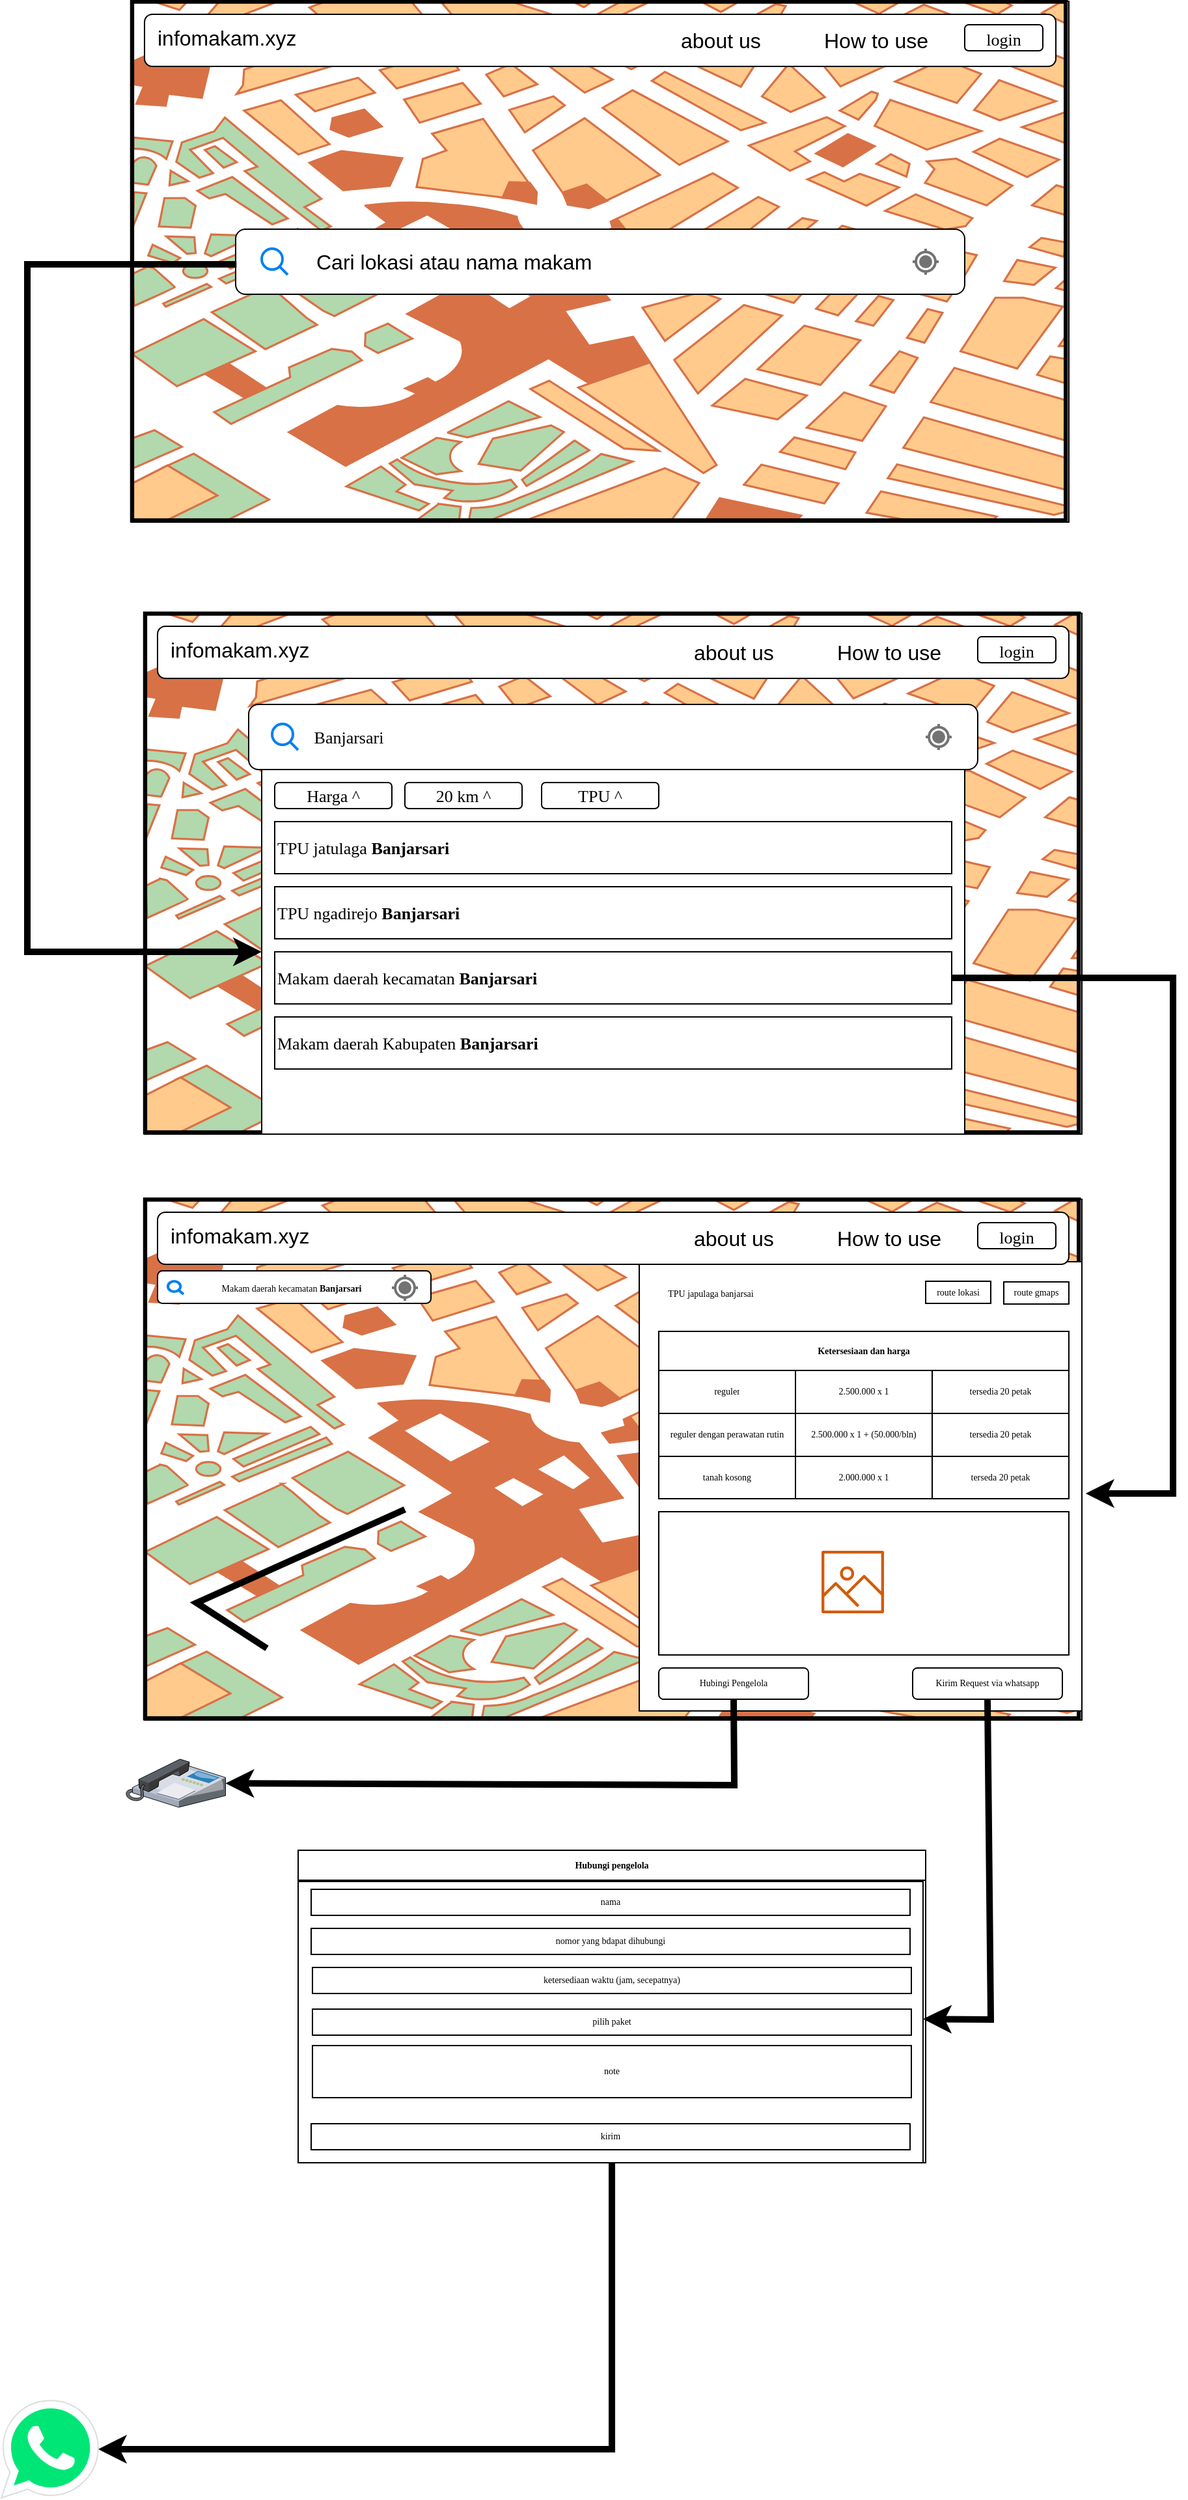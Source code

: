 <mxfile version="20.0.1" type="github">
  <diagram id="twkX-wiHloh2bhLJ1bMH" name="mainpage">
    <mxGraphModel dx="2279" dy="876" grid="1" gridSize="10" guides="1" tooltips="1" connect="1" arrows="1" fold="1" page="1" pageScale="1" pageWidth="850" pageHeight="1100" math="0" shadow="0">
      <root>
        <mxCell id="0" />
        <mxCell id="1" parent="0" />
        <mxCell id="OnwGt_X_7mAQr5yjR0-S-35" value="" style="rounded=0;whiteSpace=wrap;html=1;" vertex="1" parent="1">
          <mxGeometry x="50" y="960" width="720" height="400" as="geometry" />
        </mxCell>
        <mxCell id="OnwGt_X_7mAQr5yjR0-S-36" value="" style="verticalLabelPosition=bottom;shadow=0;dashed=0;align=center;html=1;verticalAlign=top;strokeWidth=1;shape=mxgraph.mockup.misc.map;" vertex="1" parent="1">
          <mxGeometry x="50" y="960" width="720" height="400" as="geometry" />
        </mxCell>
        <mxCell id="OnwGt_X_7mAQr5yjR0-S-59" value="" style="rounded=0;whiteSpace=wrap;html=1;fontFamily=Verdana;fontSize=7;" vertex="1" parent="1">
          <mxGeometry x="430" y="1008" width="340" height="345" as="geometry" />
        </mxCell>
        <mxCell id="OnwGt_X_7mAQr5yjR0-S-1" value="" style="rounded=0;whiteSpace=wrap;html=1;" vertex="1" parent="1">
          <mxGeometry x="40" y="40" width="720" height="400" as="geometry" />
        </mxCell>
        <mxCell id="OnwGt_X_7mAQr5yjR0-S-2" value="" style="verticalLabelPosition=bottom;shadow=0;dashed=0;align=center;html=1;verticalAlign=top;strokeWidth=1;shape=mxgraph.mockup.misc.map;" vertex="1" parent="1">
          <mxGeometry x="40" y="40" width="720" height="400" as="geometry" />
        </mxCell>
        <mxCell id="OnwGt_X_7mAQr5yjR0-S-4" value="" style="rounded=1;whiteSpace=wrap;html=1;" vertex="1" parent="1">
          <mxGeometry x="50" y="50" width="700" height="40" as="geometry" />
        </mxCell>
        <mxCell id="OnwGt_X_7mAQr5yjR0-S-5" value="infomakam.xyz" style="text;html=1;strokeColor=none;fillColor=none;align=left;verticalAlign=middle;whiteSpace=wrap;rounded=0;fontSize=16;" vertex="1" parent="1">
          <mxGeometry x="58" y="55.5" width="110" height="25" as="geometry" />
        </mxCell>
        <mxCell id="OnwGt_X_7mAQr5yjR0-S-6" value="&lt;font style=&quot;font-size: 13px;&quot; face=&quot;Verdana&quot;&gt;login&lt;/font&gt;" style="rounded=1;whiteSpace=wrap;html=1;fontSize=16;" vertex="1" parent="1">
          <mxGeometry x="680" y="58" width="60" height="20" as="geometry" />
        </mxCell>
        <mxCell id="OnwGt_X_7mAQr5yjR0-S-7" value="" style="rounded=1;whiteSpace=wrap;html=1;fontFamily=Verdana;fontSize=13;" vertex="1" parent="1">
          <mxGeometry x="120" y="215" width="560" height="50" as="geometry" />
        </mxCell>
        <mxCell id="OnwGt_X_7mAQr5yjR0-S-8" value="" style="html=1;verticalLabelPosition=bottom;align=center;labelBackgroundColor=#ffffff;verticalAlign=top;strokeWidth=2;strokeColor=#0080F0;shadow=0;dashed=0;shape=mxgraph.ios7.icons.looking_glass;fontFamily=Verdana;fontSize=13;" vertex="1" parent="1">
          <mxGeometry x="140" y="230" width="20" height="20" as="geometry" />
        </mxCell>
        <mxCell id="OnwGt_X_7mAQr5yjR0-S-9" value="How to use" style="text;html=1;strokeColor=none;fillColor=none;align=left;verticalAlign=middle;whiteSpace=wrap;rounded=0;fontSize=16;" vertex="1" parent="1">
          <mxGeometry x="570" y="57.5" width="110" height="25" as="geometry" />
        </mxCell>
        <mxCell id="OnwGt_X_7mAQr5yjR0-S-10" value="about us" style="text;html=1;strokeColor=none;fillColor=none;align=left;verticalAlign=middle;whiteSpace=wrap;rounded=0;fontSize=16;" vertex="1" parent="1">
          <mxGeometry x="460" y="57.5" width="110" height="25" as="geometry" />
        </mxCell>
        <mxCell id="OnwGt_X_7mAQr5yjR0-S-11" value="Cari lokasi atau nama makam" style="text;html=1;strokeColor=none;fillColor=none;align=left;verticalAlign=middle;whiteSpace=wrap;rounded=0;fontSize=16;" vertex="1" parent="1">
          <mxGeometry x="180" y="227.5" width="270" height="25" as="geometry" />
        </mxCell>
        <mxCell id="OnwGt_X_7mAQr5yjR0-S-12" value="" style="rounded=0;whiteSpace=wrap;html=1;" vertex="1" parent="1">
          <mxGeometry x="50" y="510" width="720" height="400" as="geometry" />
        </mxCell>
        <mxCell id="OnwGt_X_7mAQr5yjR0-S-13" value="" style="verticalLabelPosition=bottom;shadow=0;dashed=0;align=center;html=1;verticalAlign=top;strokeWidth=1;shape=mxgraph.mockup.misc.map;" vertex="1" parent="1">
          <mxGeometry x="50" y="510" width="720" height="400" as="geometry" />
        </mxCell>
        <mxCell id="OnwGt_X_7mAQr5yjR0-S-14" value="" style="rounded=1;whiteSpace=wrap;html=1;" vertex="1" parent="1">
          <mxGeometry x="60" y="520" width="700" height="40" as="geometry" />
        </mxCell>
        <mxCell id="OnwGt_X_7mAQr5yjR0-S-15" value="infomakam.xyz" style="text;html=1;strokeColor=none;fillColor=none;align=left;verticalAlign=middle;whiteSpace=wrap;rounded=0;fontSize=16;" vertex="1" parent="1">
          <mxGeometry x="68" y="525.5" width="110" height="25" as="geometry" />
        </mxCell>
        <mxCell id="OnwGt_X_7mAQr5yjR0-S-16" value="&lt;font style=&quot;font-size: 13px;&quot; face=&quot;Verdana&quot;&gt;login&lt;/font&gt;" style="rounded=1;whiteSpace=wrap;html=1;fontSize=16;" vertex="1" parent="1">
          <mxGeometry x="690" y="528" width="60" height="20" as="geometry" />
        </mxCell>
        <mxCell id="OnwGt_X_7mAQr5yjR0-S-17" value="" style="rounded=1;whiteSpace=wrap;html=1;fontFamily=Verdana;fontSize=13;" vertex="1" parent="1">
          <mxGeometry x="130" y="580" width="560" height="50" as="geometry" />
        </mxCell>
        <mxCell id="OnwGt_X_7mAQr5yjR0-S-18" value="" style="html=1;verticalLabelPosition=bottom;align=center;labelBackgroundColor=#ffffff;verticalAlign=top;strokeWidth=2;strokeColor=#0080F0;shadow=0;dashed=0;shape=mxgraph.ios7.icons.looking_glass;fontFamily=Verdana;fontSize=13;" vertex="1" parent="1">
          <mxGeometry x="148" y="595" width="20" height="20" as="geometry" />
        </mxCell>
        <mxCell id="OnwGt_X_7mAQr5yjR0-S-19" value="How to use" style="text;html=1;strokeColor=none;fillColor=none;align=left;verticalAlign=middle;whiteSpace=wrap;rounded=0;fontSize=16;" vertex="1" parent="1">
          <mxGeometry x="580" y="527.5" width="110" height="25" as="geometry" />
        </mxCell>
        <mxCell id="OnwGt_X_7mAQr5yjR0-S-20" value="about us" style="text;html=1;strokeColor=none;fillColor=none;align=left;verticalAlign=middle;whiteSpace=wrap;rounded=0;fontSize=16;" vertex="1" parent="1">
          <mxGeometry x="470" y="527.5" width="110" height="25" as="geometry" />
        </mxCell>
        <mxCell id="OnwGt_X_7mAQr5yjR0-S-22" value="" style="rounded=0;whiteSpace=wrap;html=1;fontFamily=Verdana;fontSize=13;" vertex="1" parent="1">
          <mxGeometry x="140" y="630" width="540" height="280" as="geometry" />
        </mxCell>
        <mxCell id="OnwGt_X_7mAQr5yjR0-S-24" value="Harga ^" style="rounded=1;whiteSpace=wrap;html=1;fontFamily=Verdana;fontSize=13;" vertex="1" parent="1">
          <mxGeometry x="150" y="640" width="90" height="20" as="geometry" />
        </mxCell>
        <mxCell id="OnwGt_X_7mAQr5yjR0-S-25" value="20 km ^" style="rounded=1;whiteSpace=wrap;html=1;fontFamily=Verdana;fontSize=13;" vertex="1" parent="1">
          <mxGeometry x="250" y="640" width="90" height="20" as="geometry" />
        </mxCell>
        <mxCell id="OnwGt_X_7mAQr5yjR0-S-27" value="" style="dashed=0;aspect=fixed;verticalLabelPosition=bottom;verticalAlign=top;align=center;shape=mxgraph.gmdl.gps;strokeColor=#737373;fillColor=#737373;shadow=0;strokeWidth=2;sketch=0;fontFamily=Verdana;fontSize=13;" vertex="1" parent="1">
          <mxGeometry x="640" y="230" width="20" height="20" as="geometry" />
        </mxCell>
        <mxCell id="OnwGt_X_7mAQr5yjR0-S-28" value="" style="dashed=0;aspect=fixed;verticalLabelPosition=bottom;verticalAlign=top;align=center;shape=mxgraph.gmdl.gps;strokeColor=#737373;fillColor=#737373;shadow=0;strokeWidth=2;sketch=0;fontFamily=Verdana;fontSize=13;" vertex="1" parent="1">
          <mxGeometry x="650" y="595" width="20" height="20" as="geometry" />
        </mxCell>
        <mxCell id="OnwGt_X_7mAQr5yjR0-S-29" value="TPU jatulaga &lt;b&gt;Banjarsari&lt;/b&gt;" style="rounded=0;whiteSpace=wrap;html=1;fontFamily=Verdana;fontSize=13;align=left;" vertex="1" parent="1">
          <mxGeometry x="150" y="670" width="520" height="40" as="geometry" />
        </mxCell>
        <mxCell id="OnwGt_X_7mAQr5yjR0-S-30" value="TPU ^" style="rounded=1;whiteSpace=wrap;html=1;fontFamily=Verdana;fontSize=13;" vertex="1" parent="1">
          <mxGeometry x="355" y="640" width="90" height="20" as="geometry" />
        </mxCell>
        <mxCell id="OnwGt_X_7mAQr5yjR0-S-31" value="Banjarsari" style="text;html=1;strokeColor=none;fillColor=none;align=center;verticalAlign=middle;whiteSpace=wrap;rounded=0;fontFamily=Verdana;fontSize=13;" vertex="1" parent="1">
          <mxGeometry x="177" y="590" width="60" height="30" as="geometry" />
        </mxCell>
        <mxCell id="OnwGt_X_7mAQr5yjR0-S-32" value="TPU ngadirejo &lt;b&gt;Banjarsari&lt;/b&gt;" style="rounded=0;whiteSpace=wrap;html=1;fontFamily=Verdana;fontSize=13;align=left;" vertex="1" parent="1">
          <mxGeometry x="150" y="720" width="520" height="40" as="geometry" />
        </mxCell>
        <mxCell id="OnwGt_X_7mAQr5yjR0-S-33" value="Makam daerah kecamatan &lt;b&gt;Banjarsari&lt;/b&gt;" style="rounded=0;whiteSpace=wrap;html=1;fontFamily=Verdana;fontSize=13;align=left;" vertex="1" parent="1">
          <mxGeometry x="150" y="770" width="520" height="40" as="geometry" />
        </mxCell>
        <mxCell id="OnwGt_X_7mAQr5yjR0-S-34" value="Makam daerah Kabupaten&amp;nbsp;&lt;b&gt;Banjarsari&lt;/b&gt;" style="rounded=0;whiteSpace=wrap;html=1;fontFamily=Verdana;fontSize=13;align=left;" vertex="1" parent="1">
          <mxGeometry x="150" y="820" width="520" height="40" as="geometry" />
        </mxCell>
        <mxCell id="OnwGt_X_7mAQr5yjR0-S-37" value="" style="rounded=1;whiteSpace=wrap;html=1;" vertex="1" parent="1">
          <mxGeometry x="60" y="970" width="700" height="40" as="geometry" />
        </mxCell>
        <mxCell id="OnwGt_X_7mAQr5yjR0-S-38" value="infomakam.xyz" style="text;html=1;strokeColor=none;fillColor=none;align=left;verticalAlign=middle;whiteSpace=wrap;rounded=0;fontSize=16;" vertex="1" parent="1">
          <mxGeometry x="68" y="975.5" width="110" height="25" as="geometry" />
        </mxCell>
        <mxCell id="OnwGt_X_7mAQr5yjR0-S-39" value="&lt;font style=&quot;font-size: 13px;&quot; face=&quot;Verdana&quot;&gt;login&lt;/font&gt;" style="rounded=1;whiteSpace=wrap;html=1;fontSize=16;" vertex="1" parent="1">
          <mxGeometry x="690" y="978" width="60" height="20" as="geometry" />
        </mxCell>
        <mxCell id="OnwGt_X_7mAQr5yjR0-S-40" value="" style="rounded=1;whiteSpace=wrap;html=1;fontFamily=Verdana;fontSize=13;" vertex="1" parent="1">
          <mxGeometry x="60" y="1015" width="210" height="25" as="geometry" />
        </mxCell>
        <mxCell id="OnwGt_X_7mAQr5yjR0-S-41" value="" style="html=1;verticalLabelPosition=bottom;align=center;labelBackgroundColor=#ffffff;verticalAlign=top;strokeWidth=2;strokeColor=#0080F0;shadow=0;dashed=0;shape=mxgraph.ios7.icons.looking_glass;fontFamily=Verdana;fontSize=13;" vertex="1" parent="1">
          <mxGeometry x="68" y="1023" width="12" height="10" as="geometry" />
        </mxCell>
        <mxCell id="OnwGt_X_7mAQr5yjR0-S-42" value="How to use" style="text;html=1;strokeColor=none;fillColor=none;align=left;verticalAlign=middle;whiteSpace=wrap;rounded=0;fontSize=16;" vertex="1" parent="1">
          <mxGeometry x="580" y="977.5" width="110" height="25" as="geometry" />
        </mxCell>
        <mxCell id="OnwGt_X_7mAQr5yjR0-S-43" value="about us" style="text;html=1;strokeColor=none;fillColor=none;align=left;verticalAlign=middle;whiteSpace=wrap;rounded=0;fontSize=16;" vertex="1" parent="1">
          <mxGeometry x="470" y="977.5" width="110" height="25" as="geometry" />
        </mxCell>
        <mxCell id="OnwGt_X_7mAQr5yjR0-S-47" value="" style="dashed=0;aspect=fixed;verticalLabelPosition=bottom;verticalAlign=top;align=center;shape=mxgraph.gmdl.gps;strokeColor=#737373;fillColor=#737373;shadow=0;strokeWidth=2;sketch=0;fontFamily=Verdana;fontSize=13;" vertex="1" parent="1">
          <mxGeometry x="240" y="1018" width="20" height="20" as="geometry" />
        </mxCell>
        <mxCell id="OnwGt_X_7mAQr5yjR0-S-50" value="&lt;font style=&quot;font-size: 7px;&quot;&gt;&lt;span style=&quot;text-align: left;&quot;&gt;Makam daerah kecamatan&amp;nbsp;&lt;/span&gt;&lt;b style=&quot;text-align: left;&quot;&gt;Banjarsari&lt;/b&gt;&lt;/font&gt;" style="text;html=1;strokeColor=none;fillColor=none;align=center;verticalAlign=middle;whiteSpace=wrap;rounded=0;fontFamily=Verdana;fontSize=13;" vertex="1" parent="1">
          <mxGeometry x="87" y="1010.5" width="152" height="30" as="geometry" />
        </mxCell>
        <mxCell id="OnwGt_X_7mAQr5yjR0-S-54" value="" style="shape=image;html=1;verticalAlign=top;verticalLabelPosition=bottom;labelBackgroundColor=#ffffff;imageAspect=0;aspect=fixed;image=https://cdn3.iconfinder.com/data/icons/internet-and-web-4/78/internt_web_technology-08-128.png;fontFamily=Verdana;fontSize=7;" vertex="1" parent="1">
          <mxGeometry x="200" y="1100" width="28" height="28" as="geometry" />
        </mxCell>
        <mxCell id="OnwGt_X_7mAQr5yjR0-S-57" value="" style="shape=image;html=1;verticalAlign=top;verticalLabelPosition=bottom;labelBackgroundColor=#ffffff;imageAspect=0;aspect=fixed;image=https://cdn3.iconfinder.com/data/icons/internet-and-web-4/78/internt_web_technology-08-128.png;fontFamily=Verdana;fontSize=7;" vertex="1" parent="1">
          <mxGeometry x="144" y="1300" width="28" height="28" as="geometry" />
        </mxCell>
        <mxCell id="OnwGt_X_7mAQr5yjR0-S-58" value="" style="shape=image;html=1;verticalAlign=top;verticalLabelPosition=bottom;labelBackgroundColor=#ffffff;imageAspect=0;aspect=fixed;image=https://cdn4.iconfinder.com/data/icons/essentials-74/24/025_-_Location-128.png;fontFamily=Verdana;fontSize=7;" vertex="1" parent="1">
          <mxGeometry x="250" y="1163.5" width="48" height="48" as="geometry" />
        </mxCell>
        <mxCell id="OnwGt_X_7mAQr5yjR0-S-60" value="TPU japulaga banjarsai" style="text;html=1;strokeColor=none;fillColor=none;align=center;verticalAlign=middle;whiteSpace=wrap;rounded=0;fontFamily=Verdana;fontSize=7;" vertex="1" parent="1">
          <mxGeometry x="430" y="1018" width="110" height="30" as="geometry" />
        </mxCell>
        <mxCell id="OnwGt_X_7mAQr5yjR0-S-61" value="route lokasi" style="rounded=0;whiteSpace=wrap;html=1;fontFamily=Verdana;fontSize=7;" vertex="1" parent="1">
          <mxGeometry x="650" y="1023" width="50" height="17" as="geometry" />
        </mxCell>
        <mxCell id="OnwGt_X_7mAQr5yjR0-S-62" value="route gmaps" style="rounded=0;whiteSpace=wrap;html=1;fontFamily=Verdana;fontSize=7;" vertex="1" parent="1">
          <mxGeometry x="710" y="1023.5" width="50" height="17" as="geometry" />
        </mxCell>
        <mxCell id="OnwGt_X_7mAQr5yjR0-S-63" value="Ketersesiaan dan harga" style="shape=table;startSize=30;container=1;collapsible=0;childLayout=tableLayout;fontStyle=1;align=center;fontFamily=Verdana;fontSize=7;" vertex="1" parent="1">
          <mxGeometry x="445" y="1061.5" width="315" height="128.5" as="geometry" />
        </mxCell>
        <mxCell id="OnwGt_X_7mAQr5yjR0-S-64" value="" style="shape=tableRow;horizontal=0;startSize=0;swimlaneHead=0;swimlaneBody=0;top=0;left=0;bottom=0;right=0;collapsible=0;dropTarget=0;fillColor=none;points=[[0,0.5],[1,0.5]];portConstraint=eastwest;fontFamily=Verdana;fontSize=7;" vertex="1" parent="OnwGt_X_7mAQr5yjR0-S-63">
          <mxGeometry y="30" width="315" height="33" as="geometry" />
        </mxCell>
        <mxCell id="OnwGt_X_7mAQr5yjR0-S-65" value="reguler" style="shape=partialRectangle;html=1;whiteSpace=wrap;connectable=0;fillColor=none;top=0;left=0;bottom=0;right=0;overflow=hidden;fontFamily=Verdana;fontSize=7;" vertex="1" parent="OnwGt_X_7mAQr5yjR0-S-64">
          <mxGeometry width="105" height="33" as="geometry">
            <mxRectangle width="105" height="33" as="alternateBounds" />
          </mxGeometry>
        </mxCell>
        <mxCell id="OnwGt_X_7mAQr5yjR0-S-66" value="2.500.000 x 1" style="shape=partialRectangle;html=1;whiteSpace=wrap;connectable=0;fillColor=none;top=0;left=0;bottom=0;right=0;overflow=hidden;fontFamily=Verdana;fontSize=7;" vertex="1" parent="OnwGt_X_7mAQr5yjR0-S-64">
          <mxGeometry x="105" width="105" height="33" as="geometry">
            <mxRectangle width="105" height="33" as="alternateBounds" />
          </mxGeometry>
        </mxCell>
        <mxCell id="OnwGt_X_7mAQr5yjR0-S-67" value="tersedia 20 petak" style="shape=partialRectangle;html=1;whiteSpace=wrap;connectable=0;fillColor=none;top=0;left=0;bottom=0;right=0;overflow=hidden;fontFamily=Verdana;fontSize=7;" vertex="1" parent="OnwGt_X_7mAQr5yjR0-S-64">
          <mxGeometry x="210" width="105" height="33" as="geometry">
            <mxRectangle width="105" height="33" as="alternateBounds" />
          </mxGeometry>
        </mxCell>
        <mxCell id="OnwGt_X_7mAQr5yjR0-S-68" value="" style="shape=tableRow;horizontal=0;startSize=0;swimlaneHead=0;swimlaneBody=0;top=0;left=0;bottom=0;right=0;collapsible=0;dropTarget=0;fillColor=none;points=[[0,0.5],[1,0.5]];portConstraint=eastwest;fontFamily=Verdana;fontSize=7;" vertex="1" parent="OnwGt_X_7mAQr5yjR0-S-63">
          <mxGeometry y="63" width="315" height="33" as="geometry" />
        </mxCell>
        <mxCell id="OnwGt_X_7mAQr5yjR0-S-69" value="reguler dengan perawatan rutin" style="shape=partialRectangle;html=1;whiteSpace=wrap;connectable=0;fillColor=none;top=0;left=0;bottom=0;right=0;overflow=hidden;fontFamily=Verdana;fontSize=7;" vertex="1" parent="OnwGt_X_7mAQr5yjR0-S-68">
          <mxGeometry width="105" height="33" as="geometry">
            <mxRectangle width="105" height="33" as="alternateBounds" />
          </mxGeometry>
        </mxCell>
        <mxCell id="OnwGt_X_7mAQr5yjR0-S-70" value="2.500.000 x 1 + (50.000/bln)" style="shape=partialRectangle;html=1;whiteSpace=wrap;connectable=0;fillColor=none;top=0;left=0;bottom=0;right=0;overflow=hidden;fontFamily=Verdana;fontSize=7;" vertex="1" parent="OnwGt_X_7mAQr5yjR0-S-68">
          <mxGeometry x="105" width="105" height="33" as="geometry">
            <mxRectangle width="105" height="33" as="alternateBounds" />
          </mxGeometry>
        </mxCell>
        <mxCell id="OnwGt_X_7mAQr5yjR0-S-71" value="tersedia 20 petak" style="shape=partialRectangle;html=1;whiteSpace=wrap;connectable=0;fillColor=none;top=0;left=0;bottom=0;right=0;overflow=hidden;fontFamily=Verdana;fontSize=7;" vertex="1" parent="OnwGt_X_7mAQr5yjR0-S-68">
          <mxGeometry x="210" width="105" height="33" as="geometry">
            <mxRectangle width="105" height="33" as="alternateBounds" />
          </mxGeometry>
        </mxCell>
        <mxCell id="OnwGt_X_7mAQr5yjR0-S-72" value="" style="shape=tableRow;horizontal=0;startSize=0;swimlaneHead=0;swimlaneBody=0;top=0;left=0;bottom=0;right=0;collapsible=0;dropTarget=0;fillColor=none;points=[[0,0.5],[1,0.5]];portConstraint=eastwest;fontFamily=Verdana;fontSize=7;" vertex="1" parent="OnwGt_X_7mAQr5yjR0-S-63">
          <mxGeometry y="96" width="315" height="33" as="geometry" />
        </mxCell>
        <mxCell id="OnwGt_X_7mAQr5yjR0-S-73" value="tanah kosong" style="shape=partialRectangle;html=1;whiteSpace=wrap;connectable=0;fillColor=none;top=0;left=0;bottom=0;right=0;overflow=hidden;fontFamily=Verdana;fontSize=7;" vertex="1" parent="OnwGt_X_7mAQr5yjR0-S-72">
          <mxGeometry width="105" height="33" as="geometry">
            <mxRectangle width="105" height="33" as="alternateBounds" />
          </mxGeometry>
        </mxCell>
        <mxCell id="OnwGt_X_7mAQr5yjR0-S-74" value="2.000.000 x 1" style="shape=partialRectangle;html=1;whiteSpace=wrap;connectable=0;fillColor=none;top=0;left=0;bottom=0;right=0;overflow=hidden;fontFamily=Verdana;fontSize=7;" vertex="1" parent="OnwGt_X_7mAQr5yjR0-S-72">
          <mxGeometry x="105" width="105" height="33" as="geometry">
            <mxRectangle width="105" height="33" as="alternateBounds" />
          </mxGeometry>
        </mxCell>
        <mxCell id="OnwGt_X_7mAQr5yjR0-S-75" value="terseda 20 petak" style="shape=partialRectangle;html=1;whiteSpace=wrap;connectable=0;fillColor=none;top=0;left=0;bottom=0;right=0;overflow=hidden;fontFamily=Verdana;fontSize=7;" vertex="1" parent="OnwGt_X_7mAQr5yjR0-S-72">
          <mxGeometry x="210" width="105" height="33" as="geometry">
            <mxRectangle width="105" height="33" as="alternateBounds" />
          </mxGeometry>
        </mxCell>
        <mxCell id="OnwGt_X_7mAQr5yjR0-S-76" value="" style="rounded=0;whiteSpace=wrap;html=1;fontFamily=Verdana;fontSize=7;" vertex="1" parent="1">
          <mxGeometry x="445" y="1200" width="315" height="110" as="geometry" />
        </mxCell>
        <mxCell id="OnwGt_X_7mAQr5yjR0-S-77" value="" style="sketch=0;outlineConnect=0;fontColor=#232F3E;gradientColor=none;fillColor=#D45B07;strokeColor=none;dashed=0;verticalLabelPosition=bottom;verticalAlign=top;align=center;html=1;fontSize=12;fontStyle=0;aspect=fixed;pointerEvents=1;shape=mxgraph.aws4.container_registry_image;fontFamily=Verdana;" vertex="1" parent="1">
          <mxGeometry x="570" y="1230" width="48" height="48" as="geometry" />
        </mxCell>
        <mxCell id="OnwGt_X_7mAQr5yjR0-S-78" value="Hubingi Pengelola" style="rounded=1;whiteSpace=wrap;html=1;fontFamily=Verdana;fontSize=7;" vertex="1" parent="1">
          <mxGeometry x="445" y="1320" width="115" height="24" as="geometry" />
        </mxCell>
        <mxCell id="OnwGt_X_7mAQr5yjR0-S-79" value="" style="endArrow=classic;html=1;rounded=0;fontFamily=Verdana;fontSize=7;entryX=0;entryY=0.5;entryDx=0;entryDy=0;exitX=0.112;exitY=0.505;exitDx=0;exitDy=0;exitPerimeter=0;strokeWidth=5;" edge="1" parent="1" source="OnwGt_X_7mAQr5yjR0-S-2" target="OnwGt_X_7mAQr5yjR0-S-22">
          <mxGeometry width="50" height="50" relative="1" as="geometry">
            <mxPoint x="430" y="590" as="sourcePoint" />
            <mxPoint x="480" y="540" as="targetPoint" />
            <Array as="points">
              <mxPoint x="-40" y="242" />
              <mxPoint x="-40" y="770" />
            </Array>
          </mxGeometry>
        </mxCell>
        <mxCell id="OnwGt_X_7mAQr5yjR0-S-80" value="" style="endArrow=classic;html=1;rounded=0;fontFamily=Verdana;fontSize=7;strokeWidth=5;entryX=1.004;entryY=0.565;entryDx=0;entryDy=0;entryPerimeter=0;exitX=1;exitY=0.5;exitDx=0;exitDy=0;" edge="1" parent="1" source="OnwGt_X_7mAQr5yjR0-S-33" target="OnwGt_X_7mAQr5yjR0-S-36">
          <mxGeometry width="50" height="50" relative="1" as="geometry">
            <mxPoint x="430" y="1050" as="sourcePoint" />
            <mxPoint x="480" y="1000" as="targetPoint" />
            <Array as="points">
              <mxPoint x="840" y="790" />
              <mxPoint x="840" y="1186" />
            </Array>
          </mxGeometry>
        </mxCell>
        <mxCell id="OnwGt_X_7mAQr5yjR0-S-81" value="" style="endArrow=none;html=1;rounded=0;fontFamily=Verdana;fontSize=7;strokeWidth=5;" edge="1" parent="1" source="OnwGt_X_7mAQr5yjR0-S-57" target="OnwGt_X_7mAQr5yjR0-S-58">
          <mxGeometry width="50" height="50" relative="1" as="geometry">
            <mxPoint x="390" y="1290" as="sourcePoint" />
            <mxPoint x="440" y="1240" as="targetPoint" />
            <Array as="points">
              <mxPoint x="90" y="1270" />
            </Array>
          </mxGeometry>
        </mxCell>
        <mxCell id="OnwGt_X_7mAQr5yjR0-S-82" value="Hubungi pengelola" style="swimlane;fontFamily=Verdana;fontSize=7;" vertex="1" parent="1">
          <mxGeometry x="168" y="1460" width="482" height="240" as="geometry" />
        </mxCell>
        <mxCell id="OnwGt_X_7mAQr5yjR0-S-83" value="" style="rounded=0;whiteSpace=wrap;html=1;fontFamily=Verdana;fontSize=7;" vertex="1" parent="OnwGt_X_7mAQr5yjR0-S-82">
          <mxGeometry y="24" width="480" height="216" as="geometry" />
        </mxCell>
        <mxCell id="OnwGt_X_7mAQr5yjR0-S-86" value="nama" style="rounded=0;whiteSpace=wrap;html=1;fontFamily=Verdana;fontSize=7;" vertex="1" parent="OnwGt_X_7mAQr5yjR0-S-82">
          <mxGeometry x="10" y="30" width="460" height="20" as="geometry" />
        </mxCell>
        <mxCell id="OnwGt_X_7mAQr5yjR0-S-87" value="nomor yang bdapat dihubungi" style="rounded=0;whiteSpace=wrap;html=1;fontFamily=Verdana;fontSize=7;" vertex="1" parent="OnwGt_X_7mAQr5yjR0-S-82">
          <mxGeometry x="10" y="60" width="460" height="20" as="geometry" />
        </mxCell>
        <mxCell id="OnwGt_X_7mAQr5yjR0-S-88" value="ketersediaan waktu (jam, secepatnya)" style="rounded=0;whiteSpace=wrap;html=1;fontFamily=Verdana;fontSize=7;" vertex="1" parent="OnwGt_X_7mAQr5yjR0-S-82">
          <mxGeometry x="11" y="90" width="460" height="20" as="geometry" />
        </mxCell>
        <mxCell id="OnwGt_X_7mAQr5yjR0-S-89" value="pilih paket" style="rounded=0;whiteSpace=wrap;html=1;fontFamily=Verdana;fontSize=7;" vertex="1" parent="OnwGt_X_7mAQr5yjR0-S-82">
          <mxGeometry x="11" y="122" width="460" height="20" as="geometry" />
        </mxCell>
        <mxCell id="OnwGt_X_7mAQr5yjR0-S-90" value="kirim" style="rounded=0;whiteSpace=wrap;html=1;fontFamily=Verdana;fontSize=7;" vertex="1" parent="OnwGt_X_7mAQr5yjR0-S-82">
          <mxGeometry x="10" y="210" width="460" height="20" as="geometry" />
        </mxCell>
        <mxCell id="OnwGt_X_7mAQr5yjR0-S-91" value="note" style="rounded=0;whiteSpace=wrap;html=1;fontFamily=Verdana;fontSize=7;" vertex="1" parent="OnwGt_X_7mAQr5yjR0-S-82">
          <mxGeometry x="11" y="150" width="460" height="40" as="geometry" />
        </mxCell>
        <mxCell id="OnwGt_X_7mAQr5yjR0-S-84" value="Kirim Request via whatsapp" style="rounded=1;whiteSpace=wrap;html=1;fontFamily=Verdana;fontSize=7;" vertex="1" parent="1">
          <mxGeometry x="640" y="1320" width="115" height="24" as="geometry" />
        </mxCell>
        <mxCell id="OnwGt_X_7mAQr5yjR0-S-85" value="" style="endArrow=classic;html=1;rounded=0;fontFamily=Verdana;fontSize=7;strokeWidth=5;exitX=0.5;exitY=1;exitDx=0;exitDy=0;entryX=1;entryY=0.489;entryDx=0;entryDy=0;entryPerimeter=0;" edge="1" parent="1" source="OnwGt_X_7mAQr5yjR0-S-84" target="OnwGt_X_7mAQr5yjR0-S-83">
          <mxGeometry width="50" height="50" relative="1" as="geometry">
            <mxPoint x="470" y="1560" as="sourcePoint" />
            <mxPoint x="520" y="1510" as="targetPoint" />
            <Array as="points">
              <mxPoint x="700" y="1590" />
            </Array>
          </mxGeometry>
        </mxCell>
        <mxCell id="OnwGt_X_7mAQr5yjR0-S-92" value="" style="endArrow=classic;html=1;rounded=0;fontFamily=Verdana;fontSize=7;strokeWidth=5;exitX=0.5;exitY=1;exitDx=0;exitDy=0;" edge="1" parent="1" source="OnwGt_X_7mAQr5yjR0-S-82" target="OnwGt_X_7mAQr5yjR0-S-93">
          <mxGeometry width="50" height="50" relative="1" as="geometry">
            <mxPoint x="380" y="1730" as="sourcePoint" />
            <mxPoint y="1920" as="targetPoint" />
            <Array as="points">
              <mxPoint x="409" y="1920" />
            </Array>
          </mxGeometry>
        </mxCell>
        <mxCell id="OnwGt_X_7mAQr5yjR0-S-93" value="" style="dashed=0;outlineConnect=0;html=1;align=center;labelPosition=center;verticalLabelPosition=bottom;verticalAlign=top;shape=mxgraph.weblogos.whatsapp;fillColor=#00E676;strokeColor=#dddddd;fontFamily=Verdana;fontSize=7;" vertex="1" parent="1">
          <mxGeometry x="-60" y="1882.6" width="74.4" height="74.8" as="geometry" />
        </mxCell>
        <mxCell id="OnwGt_X_7mAQr5yjR0-S-94" value="" style="verticalLabelPosition=bottom;sketch=0;aspect=fixed;html=1;verticalAlign=top;strokeColor=none;align=center;outlineConnect=0;shape=mxgraph.citrix.ip_phone;fontFamily=Verdana;fontSize=7;" vertex="1" parent="1">
          <mxGeometry x="35.75" y="1390" width="76.5" height="37" as="geometry" />
        </mxCell>
        <mxCell id="OnwGt_X_7mAQr5yjR0-S-95" value="" style="endArrow=classic;html=1;rounded=0;fontFamily=Verdana;fontSize=7;strokeWidth=5;exitX=0.5;exitY=1;exitDx=0;exitDy=0;" edge="1" parent="1" source="OnwGt_X_7mAQr5yjR0-S-78" target="OnwGt_X_7mAQr5yjR0-S-94">
          <mxGeometry width="50" height="50" relative="1" as="geometry">
            <mxPoint x="430" y="1560" as="sourcePoint" />
            <mxPoint x="480" y="1510" as="targetPoint" />
            <Array as="points">
              <mxPoint x="503" y="1410" />
            </Array>
          </mxGeometry>
        </mxCell>
      </root>
    </mxGraphModel>
  </diagram>
</mxfile>
